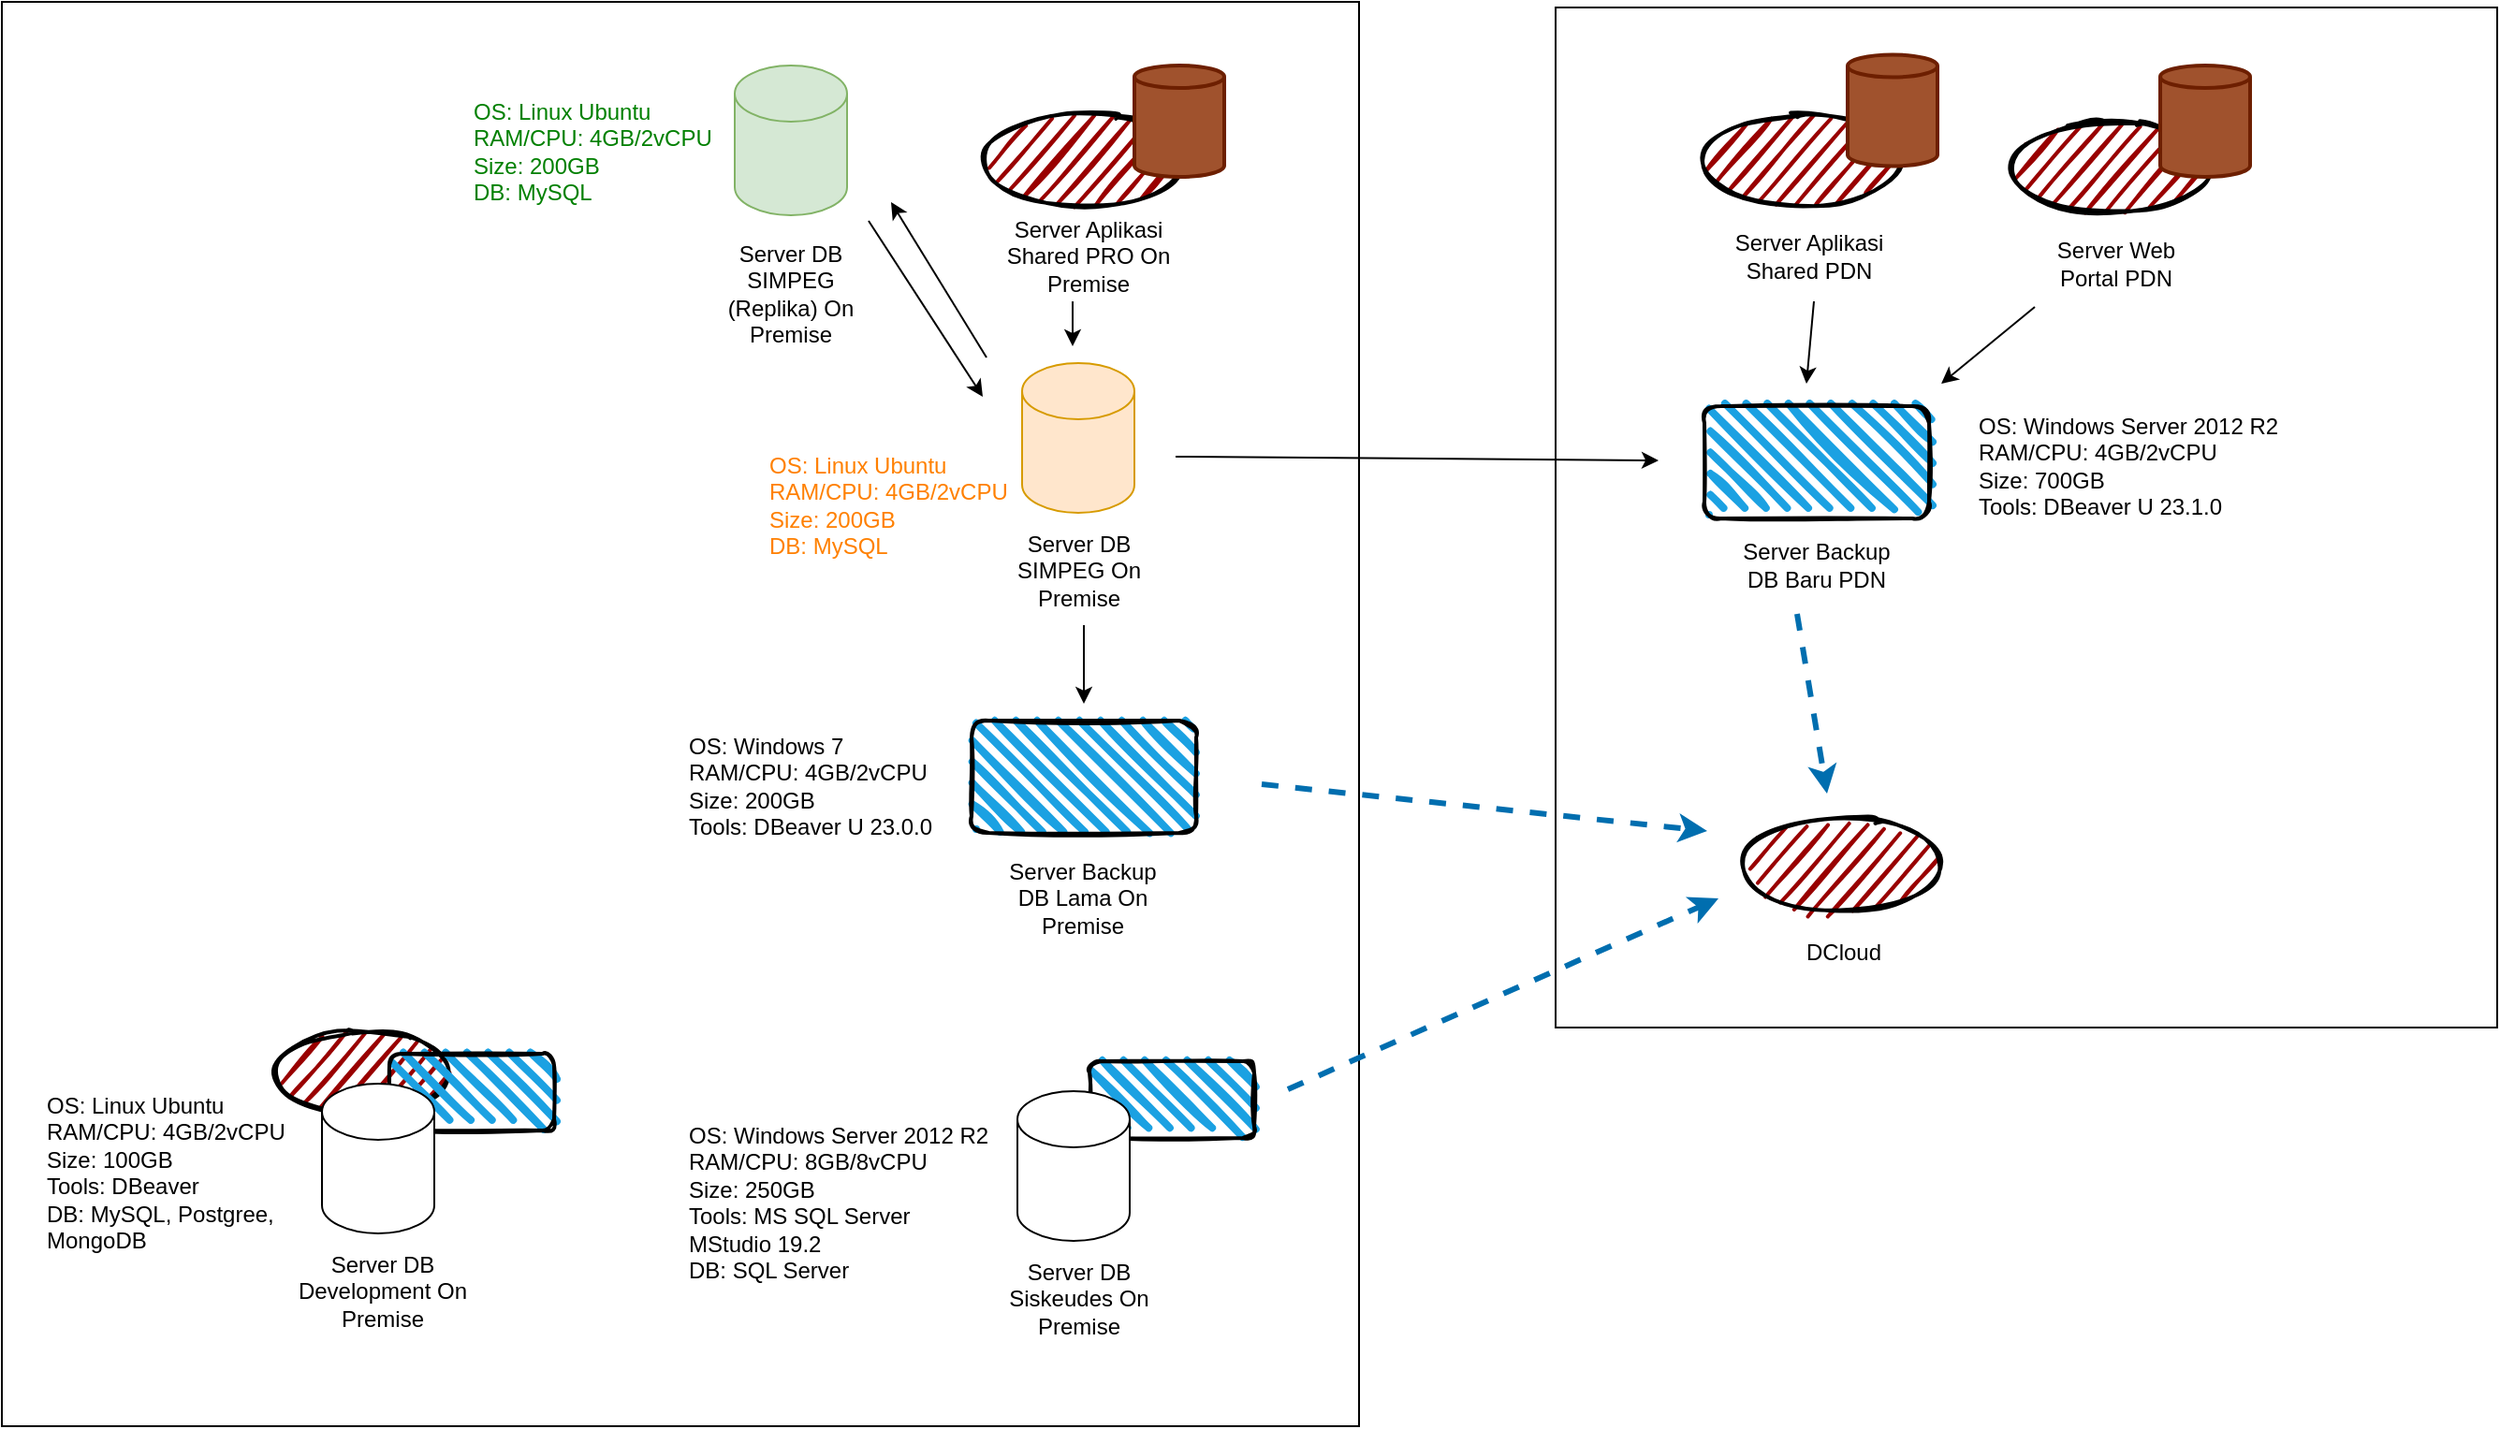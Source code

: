 <mxfile border="50" scale="3" compressed="false" locked="false" version="24.8.3">
  <diagram name="Blank" id="YmL12bMKpDGza6XwsDPr">
    <mxGraphModel dx="3079" dy="1096" grid="0" gridSize="10" guides="1" tooltips="1" connect="1" arrows="1" fold="1" page="0" pageScale="1" pageWidth="827" pageHeight="1169" background="none" math="1" shadow="0">
      <root>
        <mxCell id="X5NqExCQtvZxIxQ7pmgY-0" />
        <mxCell id="1" parent="X5NqExCQtvZxIxQ7pmgY-0" />
        <mxCell id="OPVWLIpL3ypl_xMwNCoC-65" value="" style="rounded=0;whiteSpace=wrap;html=1;fillColor=none;" vertex="1" parent="1">
          <mxGeometry x="-584" y="-94" width="503" height="545" as="geometry" />
        </mxCell>
        <mxCell id="OPVWLIpL3ypl_xMwNCoC-64" value="" style="rounded=0;whiteSpace=wrap;html=1;fillColor=none;" vertex="1" parent="1">
          <mxGeometry x="-1414" y="-97" width="725" height="761" as="geometry" />
        </mxCell>
        <mxCell id="OPVWLIpL3ypl_xMwNCoC-47" value="" style="ellipse;whiteSpace=wrap;html=1;strokeWidth=2;fillWeight=2;hachureGap=8;fillColor=#990000;fillStyle=dots;sketch=1;" vertex="1" parent="1">
          <mxGeometry x="-1267" y="453" width="91" height="44" as="geometry" />
        </mxCell>
        <mxCell id="OPVWLIpL3ypl_xMwNCoC-37" value="" style="rounded=1;whiteSpace=wrap;html=1;strokeWidth=2;fillWeight=4;hachureGap=8;hachureAngle=45;fillColor=#1ba1e2;sketch=1;" vertex="1" parent="1">
          <mxGeometry x="-833" y="469" width="88" height="41" as="geometry" />
        </mxCell>
        <mxCell id="OPVWLIpL3ypl_xMwNCoC-5" value="&lt;div&gt;Server Backup DB Lama On Premise&lt;/div&gt;" style="text;html=1;align=center;verticalAlign=middle;whiteSpace=wrap;rounded=0;" vertex="1" parent="1">
          <mxGeometry x="-885" y="367" width="97" height="30" as="geometry" />
        </mxCell>
        <mxCell id="OPVWLIpL3ypl_xMwNCoC-7" value="DCloud" style="text;html=1;align=center;verticalAlign=middle;whiteSpace=wrap;rounded=0;" vertex="1" parent="1">
          <mxGeometry x="-460.5" y="396" width="60" height="30" as="geometry" />
        </mxCell>
        <mxCell id="OPVWLIpL3ypl_xMwNCoC-9" value="Server Backup DB Baru PDN" style="text;html=1;align=center;verticalAlign=middle;whiteSpace=wrap;rounded=0;" vertex="1" parent="1">
          <mxGeometry x="-493" y="189" width="97" height="30" as="geometry" />
        </mxCell>
        <mxCell id="OPVWLIpL3ypl_xMwNCoC-10" value="" style="shape=cylinder3;whiteSpace=wrap;html=1;boundedLbl=1;backgroundOutline=1;size=15;" vertex="1" parent="1">
          <mxGeometry x="-871.5" y="485" width="60" height="80" as="geometry" />
        </mxCell>
        <mxCell id="OPVWLIpL3ypl_xMwNCoC-11" value="Server DB Siskeudes On Premise" style="text;html=1;align=center;verticalAlign=middle;whiteSpace=wrap;rounded=0;" vertex="1" parent="1">
          <mxGeometry x="-887.5" y="581" width="97" height="30" as="geometry" />
        </mxCell>
        <mxCell id="OPVWLIpL3ypl_xMwNCoC-12" value="&lt;div&gt;OS: Windows 7&lt;br&gt;&lt;/div&gt;&lt;div&gt;RAM/CPU: 4GB/2vCPU&lt;br&gt;&lt;/div&gt;&lt;div&gt;Size: 200GB&lt;br&gt;&lt;/div&gt;&lt;div&gt;Tools: DBeaver U 23.0.0&lt;br&gt;&lt;/div&gt;" style="text;html=1;whiteSpace=wrap;overflow=hidden;rounded=0;" vertex="1" parent="1">
          <mxGeometry x="-1049" y="287" width="166" height="76" as="geometry" />
        </mxCell>
        <mxCell id="OPVWLIpL3ypl_xMwNCoC-13" value="&lt;div&gt;OS: Windows Server 2012 R2&lt;/div&gt;&lt;div&gt;RAM/CPU: 8GB/8vCPU&lt;/div&gt;&lt;div&gt;Size: 250GB&lt;br&gt;&lt;/div&gt;&lt;div&gt;Tools: MS SQL Server MStudio 19.2&lt;/div&gt;&lt;div&gt;DB: SQL Server&lt;br&gt;&lt;/div&gt;" style="text;html=1;whiteSpace=wrap;overflow=hidden;rounded=0;" vertex="1" parent="1">
          <mxGeometry x="-1049" y="495" width="166" height="100" as="geometry" />
        </mxCell>
        <mxCell id="OPVWLIpL3ypl_xMwNCoC-14" value="&lt;div&gt;OS: Windows Server 2012 R2&lt;br&gt;&lt;/div&gt;&lt;div&gt;RAM/CPU: 4GB/2vCPU&lt;br&gt;&lt;/div&gt;&lt;div&gt;Size: 700GB&lt;br&gt;&lt;/div&gt;&lt;div&gt;Tools: DBeaver U 23.1.0&lt;br&gt;&lt;/div&gt;" style="text;html=1;whiteSpace=wrap;overflow=hidden;rounded=0;" vertex="1" parent="1">
          <mxGeometry x="-360" y="116" width="166" height="76" as="geometry" />
        </mxCell>
        <mxCell id="OPVWLIpL3ypl_xMwNCoC-15" value="" style="shape=cylinder3;whiteSpace=wrap;html=1;boundedLbl=1;backgroundOutline=1;size=15;fillColor=#ffe6cc;strokeColor=#d79b00;" vertex="1" parent="1">
          <mxGeometry x="-869" y="96" width="60" height="80" as="geometry" />
        </mxCell>
        <mxCell id="OPVWLIpL3ypl_xMwNCoC-16" value="Server DB SIMPEG On Premise" style="text;html=1;align=center;verticalAlign=middle;whiteSpace=wrap;rounded=0;" vertex="1" parent="1">
          <mxGeometry x="-887.5" y="192" width="97" height="30" as="geometry" />
        </mxCell>
        <mxCell id="OPVWLIpL3ypl_xMwNCoC-17" value="&lt;div&gt;OS: Linux Ubuntu&lt;br&gt;&lt;/div&gt;&lt;div&gt;RAM/CPU: 4GB/2vCPU&lt;br&gt;&lt;/div&gt;&lt;div&gt;Size: 200GB&lt;br&gt;&lt;/div&gt;&lt;div&gt;DB: MySQL&lt;br&gt;&lt;/div&gt;" style="text;html=1;whiteSpace=wrap;overflow=hidden;rounded=0;fontColor=#FF8000;" vertex="1" parent="1">
          <mxGeometry x="-1006" y="137" width="166" height="76" as="geometry" />
        </mxCell>
        <mxCell id="OPVWLIpL3ypl_xMwNCoC-27" value="" style="rounded=1;whiteSpace=wrap;html=1;strokeWidth=2;fillWeight=4;hachureGap=8;hachureAngle=45;fillColor=#1ba1e2;sketch=1;" vertex="1" parent="1">
          <mxGeometry x="-896" y="287" width="120" height="60" as="geometry" />
        </mxCell>
        <mxCell id="OPVWLIpL3ypl_xMwNCoC-28" value="" style="rounded=1;whiteSpace=wrap;html=1;strokeWidth=2;fillWeight=4;hachureGap=8;hachureAngle=45;fillColor=#1ba1e2;sketch=1;" vertex="1" parent="1">
          <mxGeometry x="-504.5" y="119" width="120" height="60" as="geometry" />
        </mxCell>
        <mxCell id="OPVWLIpL3ypl_xMwNCoC-29" value="" style="rounded=1;whiteSpace=wrap;html=1;strokeWidth=2;fillWeight=4;hachureGap=8;hachureAngle=45;fillColor=#1ba1e2;sketch=1;" vertex="1" parent="1">
          <mxGeometry x="-1207" y="465" width="88" height="41" as="geometry" />
        </mxCell>
        <mxCell id="OPVWLIpL3ypl_xMwNCoC-30" value="" style="ellipse;whiteSpace=wrap;html=1;strokeWidth=2;fillWeight=2;hachureGap=8;fillColor=#990000;fillStyle=dots;sketch=1;" vertex="1" parent="1">
          <mxGeometry x="-483" y="338" width="103" height="51" as="geometry" />
        </mxCell>
        <mxCell id="OPVWLIpL3ypl_xMwNCoC-31" value="" style="endArrow=classic;html=1;rounded=0;dashed=1;strokeWidth=3;fillColor=#1ba1e2;strokeColor=#006EAF;" edge="1" parent="1">
          <mxGeometry width="50" height="50" relative="1" as="geometry">
            <mxPoint x="-741" y="321" as="sourcePoint" />
            <mxPoint x="-503" y="346" as="targetPoint" />
          </mxGeometry>
        </mxCell>
        <mxCell id="OPVWLIpL3ypl_xMwNCoC-32" value="" style="endArrow=classic;html=1;rounded=0;dashed=1;strokeWidth=3;fillColor=#1ba1e2;strokeColor=#006EAF;" edge="1" parent="1">
          <mxGeometry width="50" height="50" relative="1" as="geometry">
            <mxPoint x="-727" y="484" as="sourcePoint" />
            <mxPoint x="-497" y="382" as="targetPoint" />
          </mxGeometry>
        </mxCell>
        <mxCell id="OPVWLIpL3ypl_xMwNCoC-34" value="" style="shape=cylinder3;whiteSpace=wrap;html=1;boundedLbl=1;backgroundOutline=1;size=15;" vertex="1" parent="1">
          <mxGeometry x="-1243" y="481" width="60" height="80" as="geometry" />
        </mxCell>
        <mxCell id="OPVWLIpL3ypl_xMwNCoC-35" value="Server DB Development On Premise" style="text;html=1;align=center;verticalAlign=middle;whiteSpace=wrap;rounded=0;" vertex="1" parent="1">
          <mxGeometry x="-1259" y="577" width="97" height="30" as="geometry" />
        </mxCell>
        <mxCell id="OPVWLIpL3ypl_xMwNCoC-36" value="&lt;div&gt;OS: Linux Ubuntu&lt;br&gt;&lt;/div&gt;&lt;div&gt;RAM/CPU: 4GB/2vCPU&lt;br&gt;&lt;/div&gt;&lt;div&gt;Size: 100GB&lt;br&gt;&lt;/div&gt;&lt;div&gt;Tools: DBeaver&lt;/div&gt;&lt;div&gt;DB: MySQL, Postgree, MongoDB&lt;br&gt;&lt;/div&gt;" style="text;html=1;whiteSpace=wrap;overflow=hidden;rounded=0;" vertex="1" parent="1">
          <mxGeometry x="-1392" y="479" width="166" height="101" as="geometry" />
        </mxCell>
        <mxCell id="OPVWLIpL3ypl_xMwNCoC-38" value="" style="endArrow=classic;html=1;rounded=0;dashed=1;strokeWidth=3;fillColor=#1ba1e2;strokeColor=#006EAF;" edge="1" parent="1">
          <mxGeometry width="50" height="50" relative="1" as="geometry">
            <mxPoint x="-455" y="230" as="sourcePoint" />
            <mxPoint x="-439" y="326" as="targetPoint" />
          </mxGeometry>
        </mxCell>
        <mxCell id="OPVWLIpL3ypl_xMwNCoC-39" value="" style="endArrow=classic;html=1;rounded=0;" edge="1" parent="1">
          <mxGeometry width="50" height="50" relative="1" as="geometry">
            <mxPoint x="-787" y="146" as="sourcePoint" />
            <mxPoint x="-529" y="148" as="targetPoint" />
          </mxGeometry>
        </mxCell>
        <mxCell id="OPVWLIpL3ypl_xMwNCoC-40" value="" style="endArrow=classic;html=1;rounded=0;" edge="1" parent="1">
          <mxGeometry width="50" height="50" relative="1" as="geometry">
            <mxPoint x="-836" y="236" as="sourcePoint" />
            <mxPoint x="-836" y="278" as="targetPoint" />
          </mxGeometry>
        </mxCell>
        <mxCell id="OPVWLIpL3ypl_xMwNCoC-41" value="" style="ellipse;whiteSpace=wrap;html=1;strokeWidth=2;fillWeight=2;hachureGap=8;fillColor=#990000;fillStyle=dots;sketch=1;" vertex="1" parent="1">
          <mxGeometry x="-503.5" y="-38" width="103" height="51" as="geometry" />
        </mxCell>
        <mxCell id="OPVWLIpL3ypl_xMwNCoC-42" value="Server Aplikasi Shared PDN" style="text;html=1;align=center;verticalAlign=middle;whiteSpace=wrap;rounded=0;" vertex="1" parent="1">
          <mxGeometry x="-497.5" y="24" width="97" height="30" as="geometry" />
        </mxCell>
        <mxCell id="OPVWLIpL3ypl_xMwNCoC-43" value="" style="ellipse;whiteSpace=wrap;html=1;strokeWidth=2;fillWeight=2;hachureGap=8;fillColor=#990000;fillStyle=dots;sketch=1;" vertex="1" parent="1">
          <mxGeometry x="-888" y="-38" width="103" height="51" as="geometry" />
        </mxCell>
        <mxCell id="OPVWLIpL3ypl_xMwNCoC-44" value="Server Aplikasi Shared PRO On Premise" style="text;html=1;align=center;verticalAlign=middle;whiteSpace=wrap;rounded=0;" vertex="1" parent="1">
          <mxGeometry x="-882" y="24" width="97" height="30" as="geometry" />
        </mxCell>
        <mxCell id="OPVWLIpL3ypl_xMwNCoC-48" value="" style="endArrow=classic;html=1;rounded=0;" edge="1" parent="1">
          <mxGeometry width="50" height="50" relative="1" as="geometry">
            <mxPoint x="-446" y="63" as="sourcePoint" />
            <mxPoint x="-450" y="107" as="targetPoint" />
          </mxGeometry>
        </mxCell>
        <mxCell id="OPVWLIpL3ypl_xMwNCoC-49" value="" style="endArrow=classic;html=1;rounded=0;" edge="1" parent="1">
          <mxGeometry width="50" height="50" relative="1" as="geometry">
            <mxPoint x="-842" y="63" as="sourcePoint" />
            <mxPoint x="-842" y="87" as="targetPoint" />
          </mxGeometry>
        </mxCell>
        <mxCell id="OPVWLIpL3ypl_xMwNCoC-50" value="" style="shape=cylinder3;whiteSpace=wrap;html=1;boundedLbl=1;backgroundOutline=1;size=15;fillColor=#d5e8d4;strokeColor=#82b366;" vertex="1" parent="1">
          <mxGeometry x="-1022.5" y="-63" width="60" height="80" as="geometry" />
        </mxCell>
        <mxCell id="OPVWLIpL3ypl_xMwNCoC-51" value="Server DB SIMPEG (Replika) On Premise" style="text;html=1;align=center;verticalAlign=middle;whiteSpace=wrap;rounded=0;" vertex="1" parent="1">
          <mxGeometry x="-1041" y="44" width="97" height="30" as="geometry" />
        </mxCell>
        <mxCell id="OPVWLIpL3ypl_xMwNCoC-52" value="" style="endArrow=classic;html=1;rounded=0;" edge="1" parent="1">
          <mxGeometry width="50" height="50" relative="1" as="geometry">
            <mxPoint x="-888" y="93" as="sourcePoint" />
            <mxPoint x="-939" y="10" as="targetPoint" />
          </mxGeometry>
        </mxCell>
        <mxCell id="OPVWLIpL3ypl_xMwNCoC-53" value="" style="endArrow=classic;html=1;rounded=0;" edge="1" parent="1">
          <mxGeometry width="50" height="50" relative="1" as="geometry">
            <mxPoint x="-951" y="20" as="sourcePoint" />
            <mxPoint x="-890" y="114" as="targetPoint" />
          </mxGeometry>
        </mxCell>
        <mxCell id="OPVWLIpL3ypl_xMwNCoC-54" value="&lt;div&gt;OS: Linux Ubuntu&lt;br&gt;&lt;/div&gt;&lt;div&gt;RAM/CPU: 4GB/2vCPU&lt;br&gt;&lt;/div&gt;&lt;div&gt;Size: 200GB&lt;br&gt;&lt;/div&gt;&lt;div&gt;DB: MySQL&lt;br&gt;&lt;/div&gt;" style="text;html=1;whiteSpace=wrap;overflow=hidden;rounded=0;fontColor=#008000;" vertex="1" parent="1">
          <mxGeometry x="-1164" y="-52" width="166" height="76" as="geometry" />
        </mxCell>
        <mxCell id="OPVWLIpL3ypl_xMwNCoC-56" value="" style="ellipse;whiteSpace=wrap;html=1;strokeWidth=2;fillWeight=2;hachureGap=8;fillColor=#990000;fillStyle=dots;sketch=1;" vertex="1" parent="1">
          <mxGeometry x="-339" y="-34" width="103" height="51" as="geometry" />
        </mxCell>
        <mxCell id="OPVWLIpL3ypl_xMwNCoC-57" value="Server Web Portal PDN" style="text;html=1;align=center;verticalAlign=middle;whiteSpace=wrap;rounded=0;" vertex="1" parent="1">
          <mxGeometry x="-333" y="28" width="97" height="30" as="geometry" />
        </mxCell>
        <mxCell id="OPVWLIpL3ypl_xMwNCoC-58" value="" style="endArrow=classic;html=1;rounded=0;" edge="1" parent="1">
          <mxGeometry width="50" height="50" relative="1" as="geometry">
            <mxPoint x="-328" y="66" as="sourcePoint" />
            <mxPoint x="-378" y="107" as="targetPoint" />
          </mxGeometry>
        </mxCell>
        <mxCell id="OPVWLIpL3ypl_xMwNCoC-59" value="" style="shape=cylinder3;whiteSpace=wrap;html=1;boundedLbl=1;backgroundOutline=1;size=6;strokeWidth=2;fillColor=#a0522d;fontColor=#ffffff;strokeColor=#6D1F00;" vertex="1" parent="1">
          <mxGeometry x="-809" y="-63" width="48" height="59.5" as="geometry" />
        </mxCell>
        <mxCell id="OPVWLIpL3ypl_xMwNCoC-60" value="" style="shape=cylinder3;whiteSpace=wrap;html=1;boundedLbl=1;backgroundOutline=1;size=6;strokeWidth=2;fillColor=#a0522d;fontColor=#ffffff;strokeColor=#6D1F00;" vertex="1" parent="1">
          <mxGeometry x="-428" y="-68.75" width="48" height="59.5" as="geometry" />
        </mxCell>
        <mxCell id="OPVWLIpL3ypl_xMwNCoC-61" value="" style="shape=cylinder3;whiteSpace=wrap;html=1;boundedLbl=1;backgroundOutline=1;size=6;strokeWidth=2;fillColor=#a0522d;fontColor=#ffffff;strokeColor=#6D1F00;" vertex="1" parent="1">
          <mxGeometry x="-261" y="-63" width="48" height="59.5" as="geometry" />
        </mxCell>
      </root>
    </mxGraphModel>
  </diagram>
</mxfile>
